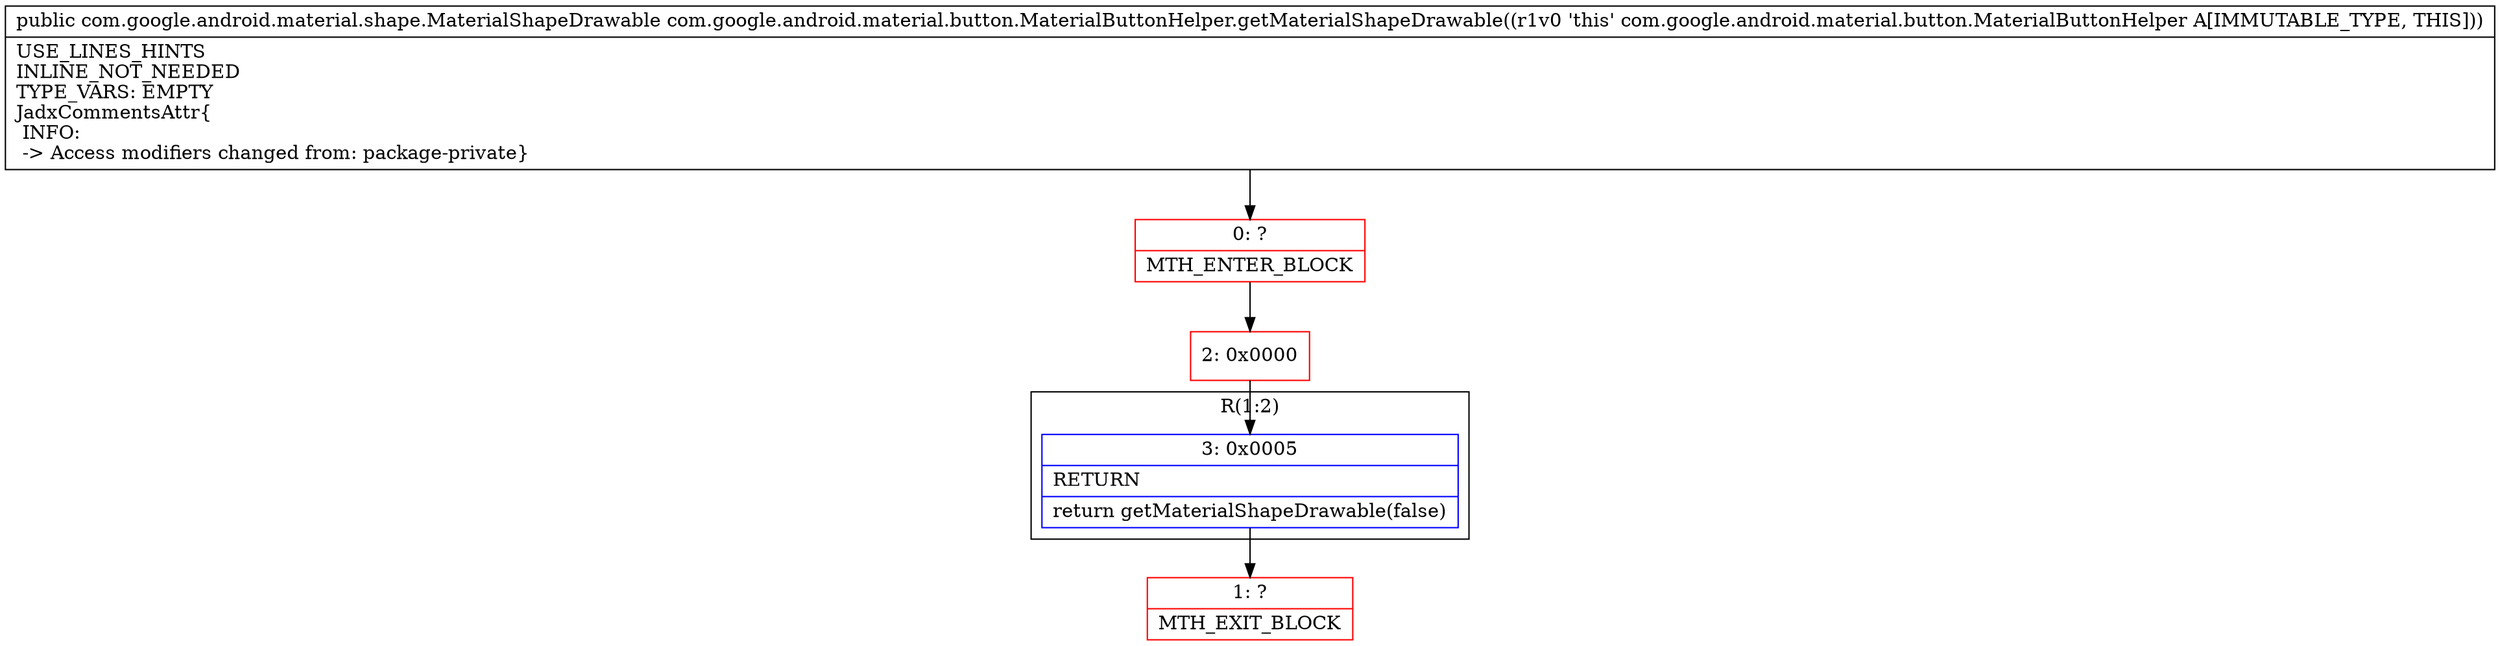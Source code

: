 digraph "CFG forcom.google.android.material.button.MaterialButtonHelper.getMaterialShapeDrawable()Lcom\/google\/android\/material\/shape\/MaterialShapeDrawable;" {
subgraph cluster_Region_309265102 {
label = "R(1:2)";
node [shape=record,color=blue];
Node_3 [shape=record,label="{3\:\ 0x0005|RETURN\l|return getMaterialShapeDrawable(false)\l}"];
}
Node_0 [shape=record,color=red,label="{0\:\ ?|MTH_ENTER_BLOCK\l}"];
Node_2 [shape=record,color=red,label="{2\:\ 0x0000}"];
Node_1 [shape=record,color=red,label="{1\:\ ?|MTH_EXIT_BLOCK\l}"];
MethodNode[shape=record,label="{public com.google.android.material.shape.MaterialShapeDrawable com.google.android.material.button.MaterialButtonHelper.getMaterialShapeDrawable((r1v0 'this' com.google.android.material.button.MaterialButtonHelper A[IMMUTABLE_TYPE, THIS]))  | USE_LINES_HINTS\lINLINE_NOT_NEEDED\lTYPE_VARS: EMPTY\lJadxCommentsAttr\{\l INFO: \l \-\> Access modifiers changed from: package\-private\}\l}"];
MethodNode -> Node_0;Node_3 -> Node_1;
Node_0 -> Node_2;
Node_2 -> Node_3;
}


